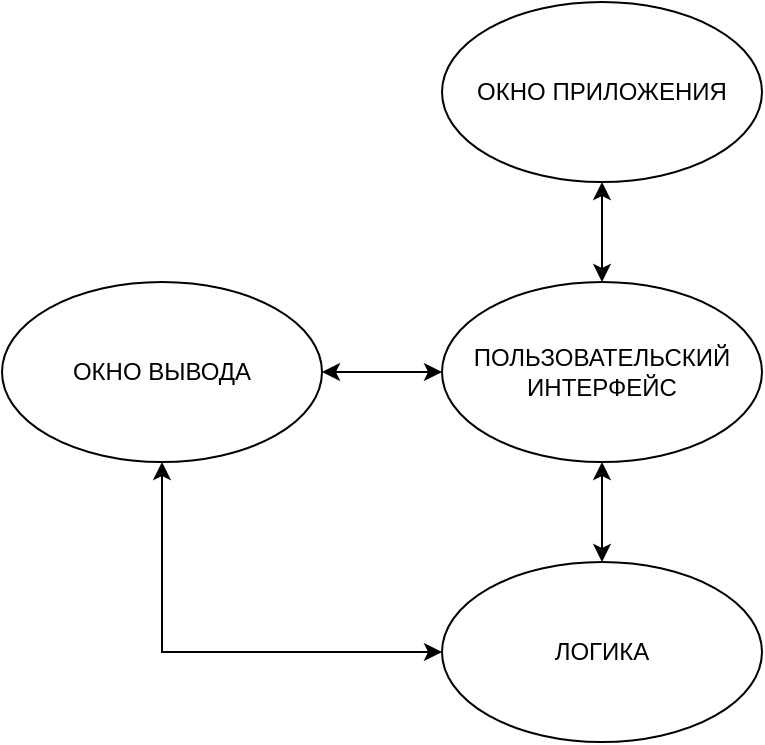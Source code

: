 <mxfile version="16.0.2" type="device"><diagram id="hBSwfSmAHwXqu7zN7984" name="Page-1"><mxGraphModel dx="1422" dy="705" grid="1" gridSize="10" guides="1" tooltips="1" connect="1" arrows="1" fold="1" page="1" pageScale="1" pageWidth="583" pageHeight="827" math="0" shadow="0"><root><mxCell id="0"/><mxCell id="1" parent="0"/><mxCell id="IlyVFaO9dVIGlLgA9tBr-3" style="edgeStyle=orthogonalEdgeStyle;rounded=0;orthogonalLoop=1;jettySize=auto;html=1;exitX=0.5;exitY=1;exitDx=0;exitDy=0;entryX=0.5;entryY=0;entryDx=0;entryDy=0;startArrow=classic;startFill=1;" parent="1" source="IlyVFaO9dVIGlLgA9tBr-1" target="IlyVFaO9dVIGlLgA9tBr-2" edge="1"><mxGeometry relative="1" as="geometry"/></mxCell><mxCell id="IlyVFaO9dVIGlLgA9tBr-1" value="ОКНО ПРИЛОЖЕНИЯ" style="ellipse;whiteSpace=wrap;html=1;" parent="1" vertex="1"><mxGeometry x="270" y="44" width="160" height="90" as="geometry"/></mxCell><mxCell id="IlyVFaO9dVIGlLgA9tBr-6" style="edgeStyle=orthogonalEdgeStyle;rounded=0;orthogonalLoop=1;jettySize=auto;html=1;exitX=0.5;exitY=1;exitDx=0;exitDy=0;entryX=0.5;entryY=0;entryDx=0;entryDy=0;startArrow=classic;startFill=1;" parent="1" source="IlyVFaO9dVIGlLgA9tBr-2" target="IlyVFaO9dVIGlLgA9tBr-5" edge="1"><mxGeometry relative="1" as="geometry"/></mxCell><mxCell id="IlyVFaO9dVIGlLgA9tBr-2" value="ПОЛЬЗОВАТЕЛЬСКИЙ ИНТЕРФЕЙС" style="ellipse;whiteSpace=wrap;html=1;" parent="1" vertex="1"><mxGeometry x="270" y="184" width="160" height="90" as="geometry"/></mxCell><mxCell id="IlyVFaO9dVIGlLgA9tBr-5" value="ЛОГИКА" style="ellipse;whiteSpace=wrap;html=1;" parent="1" vertex="1"><mxGeometry x="270" y="324" width="160" height="90" as="geometry"/></mxCell><mxCell id="IlyVFaO9dVIGlLgA9tBr-8" style="edgeStyle=orthogonalEdgeStyle;rounded=0;orthogonalLoop=1;jettySize=auto;html=1;exitX=1;exitY=0.5;exitDx=0;exitDy=0;entryX=0;entryY=0.5;entryDx=0;entryDy=0;startArrow=classic;startFill=1;" parent="1" source="IlyVFaO9dVIGlLgA9tBr-7" target="IlyVFaO9dVIGlLgA9tBr-2" edge="1"><mxGeometry relative="1" as="geometry"/></mxCell><mxCell id="5Ik5wG2-dkWdpIb__xal-1" style="edgeStyle=orthogonalEdgeStyle;rounded=0;orthogonalLoop=1;jettySize=auto;html=1;exitX=0.5;exitY=1;exitDx=0;exitDy=0;entryX=0;entryY=0.5;entryDx=0;entryDy=0;startArrow=classic;startFill=1;" edge="1" parent="1" source="IlyVFaO9dVIGlLgA9tBr-7" target="IlyVFaO9dVIGlLgA9tBr-5"><mxGeometry relative="1" as="geometry"/></mxCell><mxCell id="IlyVFaO9dVIGlLgA9tBr-7" value="ОКНО ВЫВОДА" style="ellipse;whiteSpace=wrap;html=1;" parent="1" vertex="1"><mxGeometry x="50" y="184" width="160" height="90" as="geometry"/></mxCell></root></mxGraphModel></diagram></mxfile>